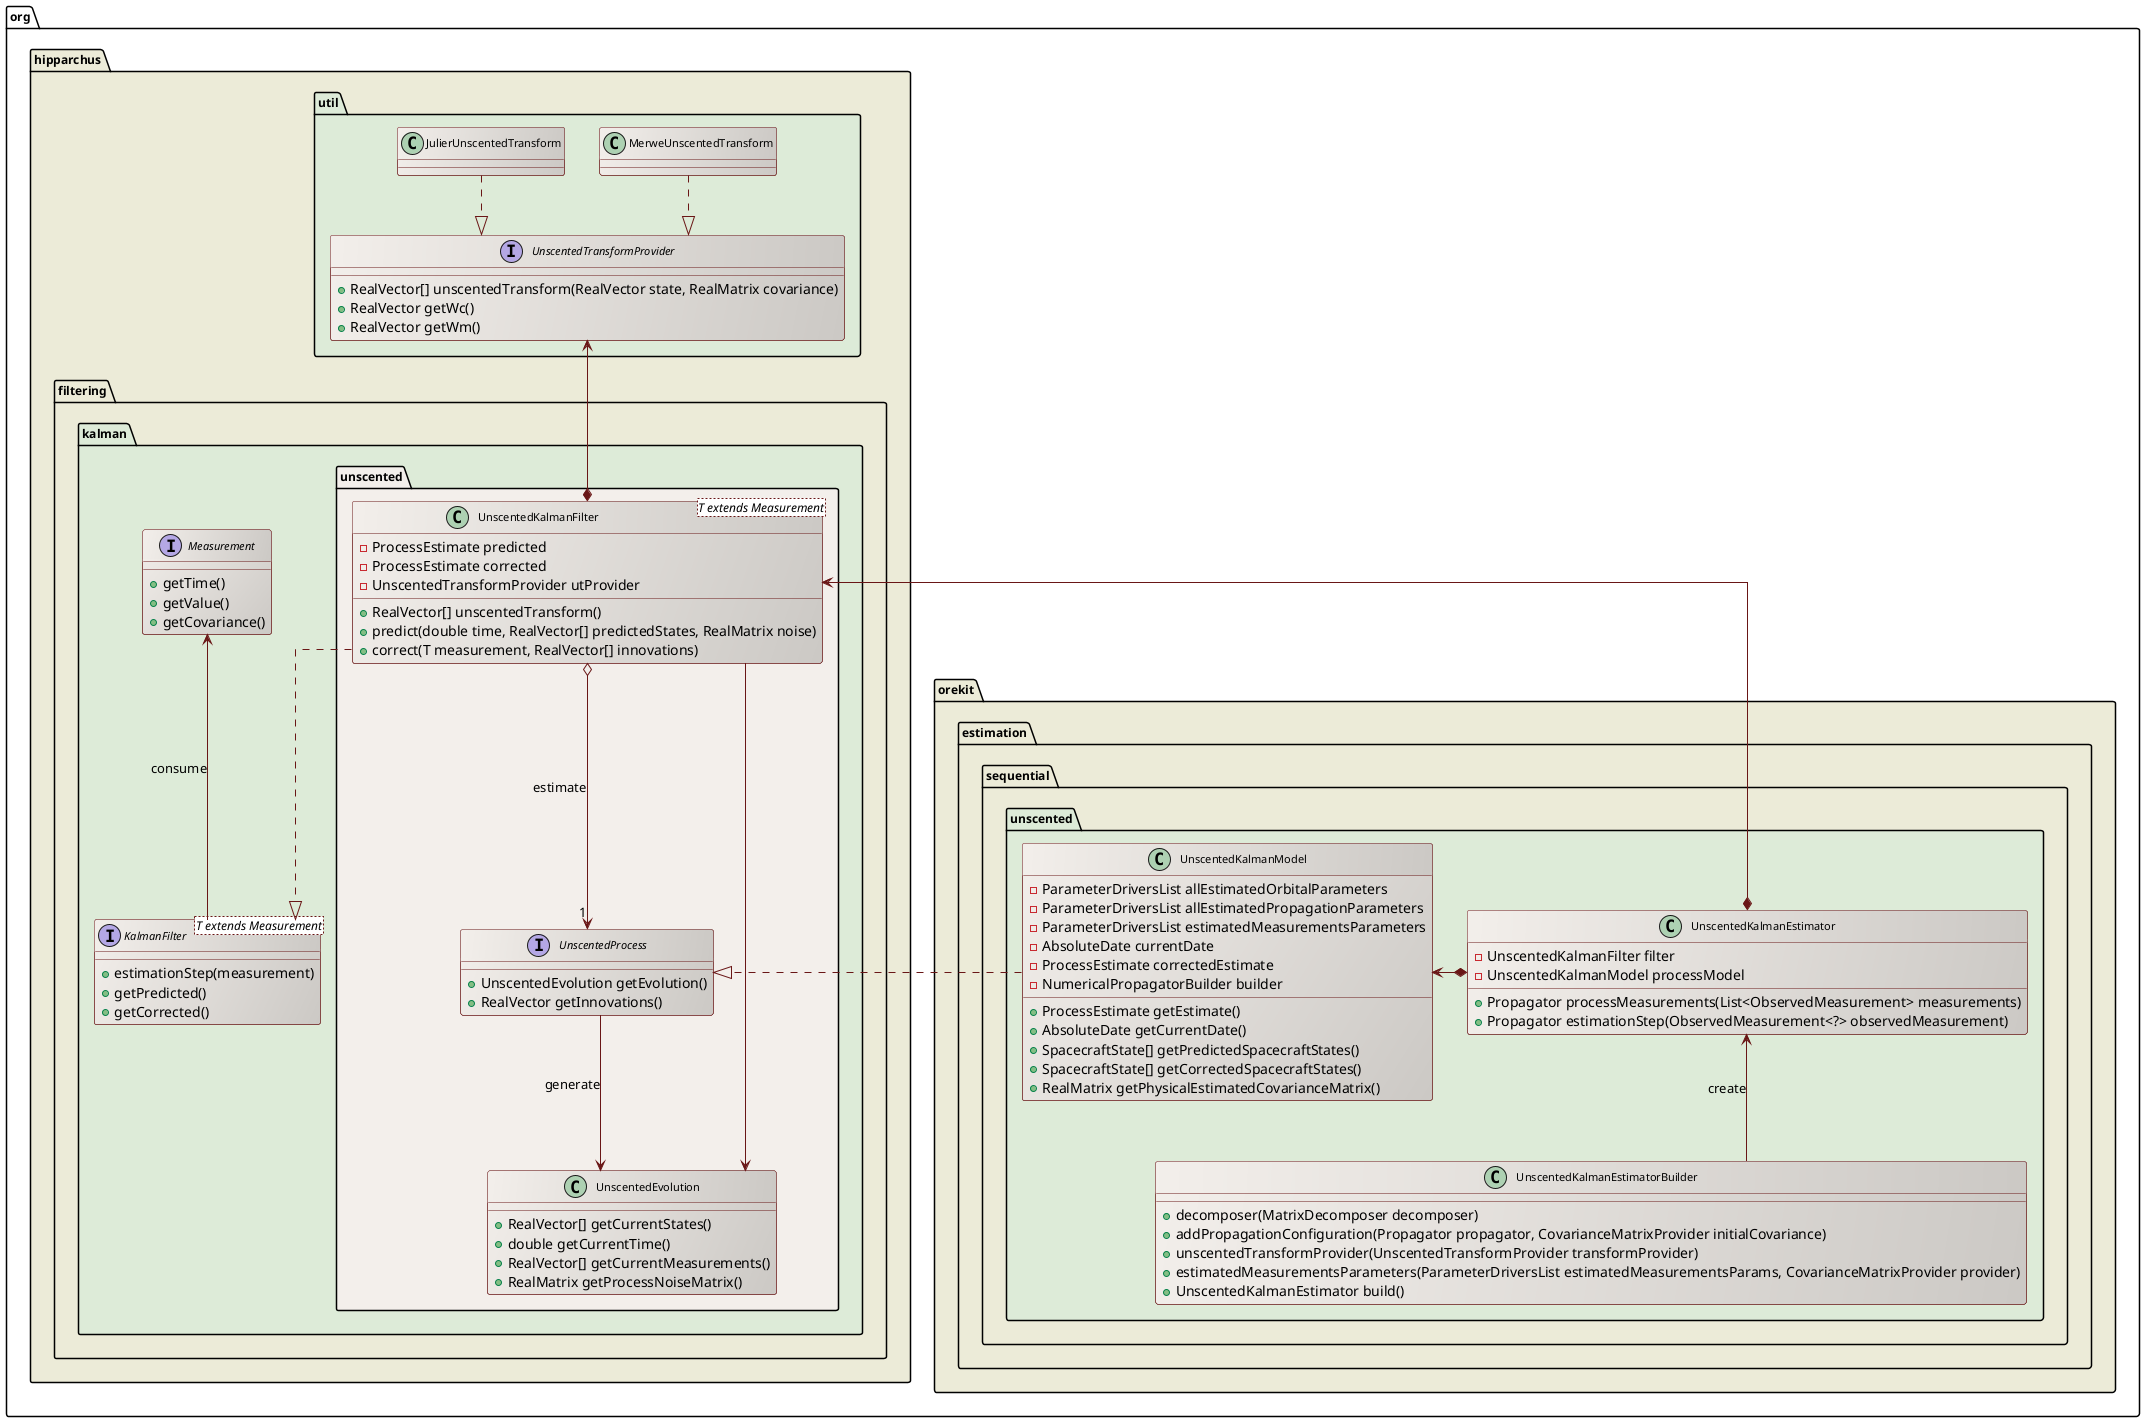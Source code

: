 ' Copyright 2002-2022 CS GROUP
' Licensed to CS GROUP (CS) under one or more
' contributor license agreements.  See the NOTICE file distributed with
' this work for additional information regarding copyright ownership.
' CS licenses this file to You under the Apache License, Version 2.0
' (the "License"); you may not use this file except in compliance with
' the License.  You may obtain a copy of the License at
'
'   http://www.apache.org/licenses/LICENSE-2.0
'
' Unless required by applicable law or agreed to in writing, software
' distributed under the License is distributed on an "AS IS" BASIS,
' WITHOUT WARRANTIES OR CONDITIONS OF ANY KIND, either express or implied.
' See the License for the specific language governing permissions and
' limitations under the License.

@startuml

  skinparam svek                  true
  skinparam ClassBackgroundColor  #F3EFEB/CCC9C5
  skinparam ClassArrowColor       #691616
  skinparam ClassBorderColor      #691616
  skinparam NoteBackgroundColor   #F3EFEB
  skinparam NoteBorderColor       #691616
  skinparam NoteFontColor         #691616
  skinparam ClassFontSize         11
  skinparam PackageFontSize       12
  skinparam linetype              ortho
  skinparam arrowSize 1

  package org.hipparchus #ECEBD8 {

    package util #DDEBD8 {

      interface UnscentedTransformProvider {
        + RealVector[] unscentedTransform(RealVector state, RealMatrix covariance)
        + RealVector getWc()
        + RealVector getWm()
      }
      
      class MerweUnscentedTransform

      class JulierUnscentedTransform

      MerweUnscentedTransform  ..|> UnscentedTransformProvider
      JulierUnscentedTransform ..|> UnscentedTransformProvider

    }

    package filtering.kalman #DDEBD8 {
      
      interface "KalmanFilter<T extends Measurement>" as KalmanFilter_T {
         + estimationStep(measurement)
         + getPredicted()
         + getCorrected()
      }
    
      interface Measurement {
         + getTime()
         + getValue()
         + getCovariance()
      }

      package unscented #F3EFEB {
    
        interface UnscentedProcess {
          + UnscentedEvolution getEvolution()
          + RealVector getInnovations()
        }
    
        class UnscentedEvolution {
          + RealVector[] getCurrentStates()
          + double getCurrentTime()
          + RealVector[] getCurrentMeasurements()
          + RealMatrix getProcessNoiseMatrix()
        }
    
        class "UnscentedKalmanFilter<T extends Measurement>" as UnscentedKalmanFilter_T {
          - ProcessEstimate predicted
          - ProcessEstimate corrected
          - UnscentedTransformProvider utProvider
          + RealVector[] unscentedTransform()
          + predict(double time, RealVector[] predictedStates, RealMatrix noise)
          + correct(T measurement, RealVector[] innovations)
        }
    
        UnscentedKalmanFilter_T o-->"1"  UnscentedProcess : estimate
        UnscentedKalmanFilter_T --> UnscentedEvolution
        UnscentedKalmanFilter_T ..|> KalmanFilter_T
        UnscentedProcess --> UnscentedEvolution : generate
        Measurement <-- KalmanFilter_T : consume
        UnscentedKalmanFilter_T *-up-> UnscentedTransformProvider
    
      }
    
    }

  }

  package org.orekit #ECEBD8 {

    package estimation.sequential.unscented #DDEBD8 {

      class UnscentedKalmanEstimator {
        - UnscentedKalmanFilter filter
        - UnscentedKalmanModel processModel
        + Propagator processMeasurements(List<ObservedMeasurement> measurements)
        + Propagator estimationStep(ObservedMeasurement<?> observedMeasurement)
      }

      class UnscentedKalmanEstimatorBuilder {
        + decomposer(MatrixDecomposer decomposer)
        + addPropagationConfiguration(Propagator propagator, CovarianceMatrixProvider initialCovariance)
        + unscentedTransformProvider(UnscentedTransformProvider transformProvider)
        + estimatedMeasurementsParameters(ParameterDriversList estimatedMeasurementsParams, CovarianceMatrixProvider provider)
        + UnscentedKalmanEstimator build()
      }

      class UnscentedKalmanModel {
        - ParameterDriversList allEstimatedOrbitalParameters
        - ParameterDriversList allEstimatedPropagationParameters
        - ParameterDriversList estimatedMeasurementsParameters
        - AbsoluteDate currentDate
        - ProcessEstimate correctedEstimate
        - NumericalPropagatorBuilder builder
        + ProcessEstimate getEstimate()
        + AbsoluteDate getCurrentDate()
        + SpacecraftState[] getPredictedSpacecraftStates()
        + SpacecraftState[] getCorrectedSpacecraftStates()
        + RealMatrix getPhysicalEstimatedCovarianceMatrix()
      }

      UnscentedKalmanEstimator <--   UnscentedKalmanEstimatorBuilder : create
      UnscentedProcess <|.left.  UnscentedKalmanModel
      UnscentedKalmanModel <-right-*   UnscentedKalmanEstimator
      UnscentedKalmanEstimator *-left-> UnscentedKalmanFilter_T

    }

  }

@enduml
